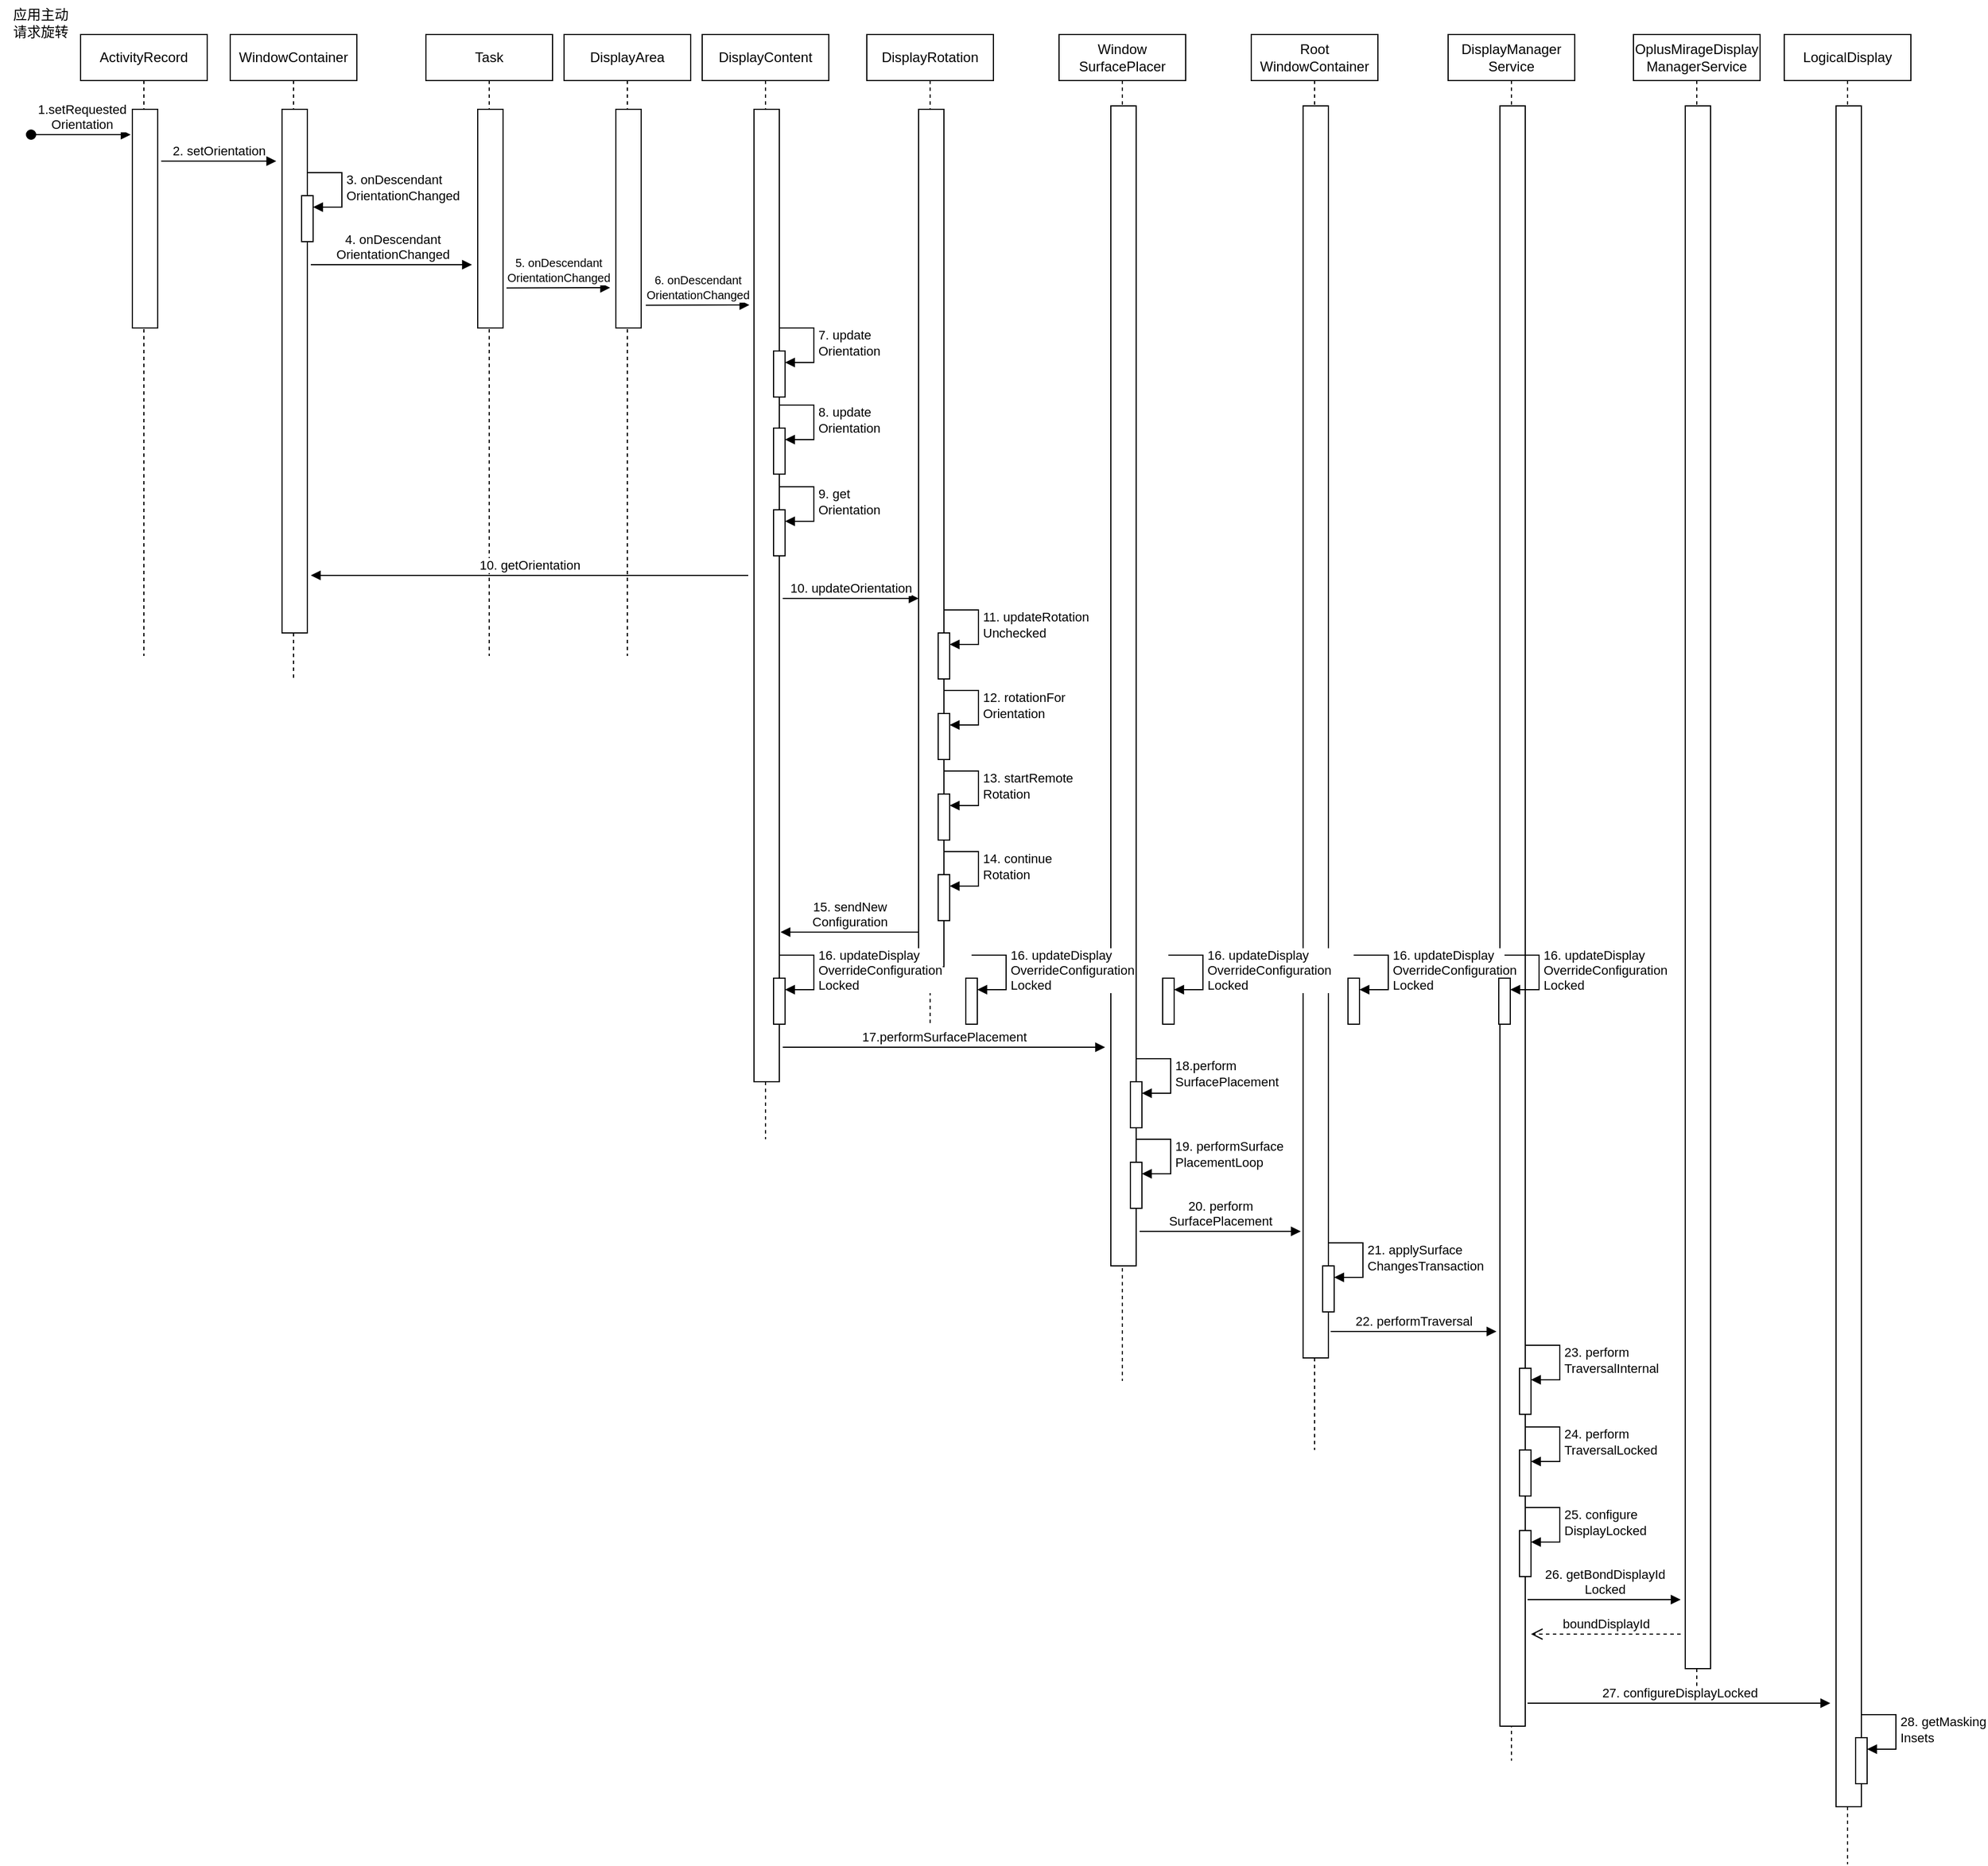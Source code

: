 <mxfile version="21.1.4" type="github">
  <diagram name="第 1 页" id="57kdDWtFS_ZoskgRK_DC">
    <mxGraphModel dx="811" dy="450" grid="1" gridSize="10" guides="1" tooltips="1" connect="1" arrows="1" fold="1" page="1" pageScale="1" pageWidth="827" pageHeight="1169" math="0" shadow="0">
      <root>
        <mxCell id="0" />
        <mxCell id="1" parent="0" />
        <mxCell id="eUDPr7Cqio48zAzTeAPv-1" value="ActivityRecord" style="shape=umlLifeline;perimeter=lifelinePerimeter;whiteSpace=wrap;html=1;container=0;dropTarget=0;collapsible=0;recursiveResize=0;outlineConnect=0;portConstraint=eastwest;newEdgeStyle={&quot;edgeStyle&quot;:&quot;elbowEdgeStyle&quot;,&quot;elbow&quot;:&quot;vertical&quot;,&quot;curved&quot;:0,&quot;rounded&quot;:0};" vertex="1" parent="1">
          <mxGeometry x="70" y="30" width="110" height="540" as="geometry" />
        </mxCell>
        <mxCell id="eUDPr7Cqio48zAzTeAPv-2" value="" style="html=1;points=[];perimeter=orthogonalPerimeter;outlineConnect=0;targetShapes=umlLifeline;portConstraint=eastwest;newEdgeStyle={&quot;edgeStyle&quot;:&quot;elbowEdgeStyle&quot;,&quot;elbow&quot;:&quot;vertical&quot;,&quot;curved&quot;:0,&quot;rounded&quot;:0};" vertex="1" parent="eUDPr7Cqio48zAzTeAPv-1">
          <mxGeometry x="45" y="65" width="22" height="190" as="geometry" />
        </mxCell>
        <mxCell id="eUDPr7Cqio48zAzTeAPv-3" value="1.setRequested&lt;br&gt;Orientation" style="html=1;verticalAlign=bottom;startArrow=oval;endArrow=block;startSize=8;edgeStyle=elbowEdgeStyle;elbow=vertical;curved=0;rounded=0;" edge="1" parent="eUDPr7Cqio48zAzTeAPv-1">
          <mxGeometry relative="1" as="geometry">
            <mxPoint x="-43" y="87" as="sourcePoint" />
            <mxPoint x="43.5" y="87" as="targetPoint" />
          </mxGeometry>
        </mxCell>
        <mxCell id="eUDPr7Cqio48zAzTeAPv-6" value="应用主动&lt;br&gt;请求旋转" style="text;html=1;align=center;verticalAlign=middle;resizable=0;points=[];autosize=1;strokeColor=none;fillColor=none;" vertex="1" parent="1">
          <mxGeometry width="70" height="40" as="geometry" />
        </mxCell>
        <mxCell id="eUDPr7Cqio48zAzTeAPv-8" value="WindowContainer" style="shape=umlLifeline;perimeter=lifelinePerimeter;whiteSpace=wrap;html=1;container=0;dropTarget=0;collapsible=0;recursiveResize=0;outlineConnect=0;portConstraint=eastwest;newEdgeStyle={&quot;edgeStyle&quot;:&quot;elbowEdgeStyle&quot;,&quot;elbow&quot;:&quot;vertical&quot;,&quot;curved&quot;:0,&quot;rounded&quot;:0};" vertex="1" parent="1">
          <mxGeometry x="200" y="30" width="110" height="560" as="geometry" />
        </mxCell>
        <mxCell id="eUDPr7Cqio48zAzTeAPv-9" value="" style="html=1;points=[];perimeter=orthogonalPerimeter;outlineConnect=0;targetShapes=umlLifeline;portConstraint=eastwest;newEdgeStyle={&quot;edgeStyle&quot;:&quot;elbowEdgeStyle&quot;,&quot;elbow&quot;:&quot;vertical&quot;,&quot;curved&quot;:0,&quot;rounded&quot;:0};" vertex="1" parent="eUDPr7Cqio48zAzTeAPv-8">
          <mxGeometry x="45" y="65" width="22" height="455" as="geometry" />
        </mxCell>
        <mxCell id="eUDPr7Cqio48zAzTeAPv-13" value="" style="html=1;points=[];perimeter=orthogonalPerimeter;outlineConnect=0;targetShapes=umlLifeline;portConstraint=eastwest;newEdgeStyle={&quot;edgeStyle&quot;:&quot;elbowEdgeStyle&quot;,&quot;elbow&quot;:&quot;vertical&quot;,&quot;curved&quot;:0,&quot;rounded&quot;:0};" vertex="1" parent="eUDPr7Cqio48zAzTeAPv-8">
          <mxGeometry x="62" y="140" width="10" height="40" as="geometry" />
        </mxCell>
        <mxCell id="eUDPr7Cqio48zAzTeAPv-14" value="3. onDescendant&lt;br&gt;OrientationChanged" style="html=1;align=left;spacingLeft=2;endArrow=block;rounded=0;edgeStyle=orthogonalEdgeStyle;curved=0;rounded=0;" edge="1" target="eUDPr7Cqio48zAzTeAPv-13" parent="eUDPr7Cqio48zAzTeAPv-8">
          <mxGeometry relative="1" as="geometry">
            <mxPoint x="67" y="120" as="sourcePoint" />
            <Array as="points">
              <mxPoint x="97" y="150" />
            </Array>
          </mxGeometry>
        </mxCell>
        <mxCell id="eUDPr7Cqio48zAzTeAPv-11" value="2. setOrientation" style="html=1;verticalAlign=bottom;endArrow=block;edgeStyle=elbowEdgeStyle;elbow=vertical;curved=0;rounded=0;" edge="1" parent="1">
          <mxGeometry width="80" relative="1" as="geometry">
            <mxPoint x="140" y="140" as="sourcePoint" />
            <mxPoint x="240" y="140" as="targetPoint" />
            <mxPoint as="offset" />
          </mxGeometry>
        </mxCell>
        <mxCell id="eUDPr7Cqio48zAzTeAPv-15" value="Task" style="shape=umlLifeline;perimeter=lifelinePerimeter;whiteSpace=wrap;html=1;container=0;dropTarget=0;collapsible=0;recursiveResize=0;outlineConnect=0;portConstraint=eastwest;newEdgeStyle={&quot;edgeStyle&quot;:&quot;elbowEdgeStyle&quot;,&quot;elbow&quot;:&quot;vertical&quot;,&quot;curved&quot;:0,&quot;rounded&quot;:0};" vertex="1" parent="1">
          <mxGeometry x="370" y="30" width="110" height="540" as="geometry" />
        </mxCell>
        <mxCell id="eUDPr7Cqio48zAzTeAPv-16" value="" style="html=1;points=[];perimeter=orthogonalPerimeter;outlineConnect=0;targetShapes=umlLifeline;portConstraint=eastwest;newEdgeStyle={&quot;edgeStyle&quot;:&quot;elbowEdgeStyle&quot;,&quot;elbow&quot;:&quot;vertical&quot;,&quot;curved&quot;:0,&quot;rounded&quot;:0};" vertex="1" parent="eUDPr7Cqio48zAzTeAPv-15">
          <mxGeometry x="45" y="65" width="22" height="190" as="geometry" />
        </mxCell>
        <mxCell id="eUDPr7Cqio48zAzTeAPv-19" value="4. onDescendant&lt;br style=&quot;border-color: var(--border-color); text-align: left;&quot;&gt;&lt;span style=&quot;text-align: left;&quot;&gt;OrientationChanged&lt;/span&gt;" style="html=1;verticalAlign=bottom;endArrow=block;edgeStyle=elbowEdgeStyle;elbow=vertical;curved=0;rounded=0;" edge="1" parent="1">
          <mxGeometry x="0.005" width="80" relative="1" as="geometry">
            <mxPoint x="270" y="230" as="sourcePoint" />
            <mxPoint x="410" y="230" as="targetPoint" />
            <mxPoint as="offset" />
          </mxGeometry>
        </mxCell>
        <mxCell id="eUDPr7Cqio48zAzTeAPv-20" value="DisplayArea" style="shape=umlLifeline;perimeter=lifelinePerimeter;whiteSpace=wrap;html=1;container=0;dropTarget=0;collapsible=0;recursiveResize=0;outlineConnect=0;portConstraint=eastwest;newEdgeStyle={&quot;edgeStyle&quot;:&quot;elbowEdgeStyle&quot;,&quot;elbow&quot;:&quot;vertical&quot;,&quot;curved&quot;:0,&quot;rounded&quot;:0};" vertex="1" parent="1">
          <mxGeometry x="490" y="30" width="110" height="540" as="geometry" />
        </mxCell>
        <mxCell id="eUDPr7Cqio48zAzTeAPv-21" value="" style="html=1;points=[];perimeter=orthogonalPerimeter;outlineConnect=0;targetShapes=umlLifeline;portConstraint=eastwest;newEdgeStyle={&quot;edgeStyle&quot;:&quot;elbowEdgeStyle&quot;,&quot;elbow&quot;:&quot;vertical&quot;,&quot;curved&quot;:0,&quot;rounded&quot;:0};" vertex="1" parent="eUDPr7Cqio48zAzTeAPv-20">
          <mxGeometry x="45" y="65" width="22" height="190" as="geometry" />
        </mxCell>
        <mxCell id="eUDPr7Cqio48zAzTeAPv-22" value="&lt;font style=&quot;font-size: 10px;&quot;&gt;5. onDescendant&lt;br style=&quot;border-color: var(--border-color); text-align: left;&quot;&gt;&lt;span style=&quot;text-align: left;&quot;&gt;OrientationChanged&lt;/span&gt;&lt;/font&gt;" style="html=1;verticalAlign=bottom;endArrow=block;edgeStyle=elbowEdgeStyle;elbow=vertical;curved=0;rounded=0;" edge="1" parent="1">
          <mxGeometry x="0.009" width="80" relative="1" as="geometry">
            <mxPoint x="440" y="250.24" as="sourcePoint" />
            <mxPoint x="530" y="250" as="targetPoint" />
            <mxPoint as="offset" />
          </mxGeometry>
        </mxCell>
        <mxCell id="eUDPr7Cqio48zAzTeAPv-23" value="DisplayContent" style="shape=umlLifeline;perimeter=lifelinePerimeter;whiteSpace=wrap;html=1;container=0;dropTarget=0;collapsible=0;recursiveResize=0;outlineConnect=0;portConstraint=eastwest;newEdgeStyle={&quot;edgeStyle&quot;:&quot;elbowEdgeStyle&quot;,&quot;elbow&quot;:&quot;vertical&quot;,&quot;curved&quot;:0,&quot;rounded&quot;:0};participant=label;" vertex="1" parent="1">
          <mxGeometry x="610" y="30" width="110" height="960" as="geometry" />
        </mxCell>
        <mxCell id="eUDPr7Cqio48zAzTeAPv-24" value="" style="html=1;points=[];perimeter=orthogonalPerimeter;outlineConnect=0;targetShapes=umlLifeline;portConstraint=eastwest;newEdgeStyle={&quot;edgeStyle&quot;:&quot;elbowEdgeStyle&quot;,&quot;elbow&quot;:&quot;vertical&quot;,&quot;curved&quot;:0,&quot;rounded&quot;:0};" vertex="1" parent="eUDPr7Cqio48zAzTeAPv-23">
          <mxGeometry x="45" y="65" width="22" height="845" as="geometry" />
        </mxCell>
        <mxCell id="eUDPr7Cqio48zAzTeAPv-27" value="" style="html=1;points=[];perimeter=orthogonalPerimeter;outlineConnect=0;targetShapes=umlLifeline;portConstraint=eastwest;newEdgeStyle={&quot;edgeStyle&quot;:&quot;elbowEdgeStyle&quot;,&quot;elbow&quot;:&quot;vertical&quot;,&quot;curved&quot;:0,&quot;rounded&quot;:0};" vertex="1" parent="eUDPr7Cqio48zAzTeAPv-23">
          <mxGeometry x="62" y="275" width="10" height="40" as="geometry" />
        </mxCell>
        <mxCell id="eUDPr7Cqio48zAzTeAPv-28" value="7. update&lt;br&gt;Orientation" style="html=1;align=left;spacingLeft=2;endArrow=block;rounded=0;edgeStyle=orthogonalEdgeStyle;curved=0;rounded=0;" edge="1" target="eUDPr7Cqio48zAzTeAPv-27" parent="eUDPr7Cqio48zAzTeAPv-23">
          <mxGeometry relative="1" as="geometry">
            <mxPoint x="67" y="255" as="sourcePoint" />
            <Array as="points">
              <mxPoint x="97" y="285" />
            </Array>
          </mxGeometry>
        </mxCell>
        <mxCell id="eUDPr7Cqio48zAzTeAPv-29" value="" style="html=1;points=[];perimeter=orthogonalPerimeter;outlineConnect=0;targetShapes=umlLifeline;portConstraint=eastwest;newEdgeStyle={&quot;edgeStyle&quot;:&quot;elbowEdgeStyle&quot;,&quot;elbow&quot;:&quot;vertical&quot;,&quot;curved&quot;:0,&quot;rounded&quot;:0};" vertex="1" parent="eUDPr7Cqio48zAzTeAPv-23">
          <mxGeometry x="62" y="342" width="10" height="40" as="geometry" />
        </mxCell>
        <mxCell id="eUDPr7Cqio48zAzTeAPv-30" value="8. update&lt;br&gt;Orientation" style="html=1;align=left;spacingLeft=2;endArrow=block;rounded=0;edgeStyle=orthogonalEdgeStyle;curved=0;rounded=0;" edge="1" target="eUDPr7Cqio48zAzTeAPv-29" parent="eUDPr7Cqio48zAzTeAPv-23">
          <mxGeometry relative="1" as="geometry">
            <mxPoint x="67" y="322" as="sourcePoint" />
            <Array as="points">
              <mxPoint x="97" y="352" />
            </Array>
          </mxGeometry>
        </mxCell>
        <mxCell id="eUDPr7Cqio48zAzTeAPv-31" value="" style="html=1;points=[];perimeter=orthogonalPerimeter;outlineConnect=0;targetShapes=umlLifeline;portConstraint=eastwest;newEdgeStyle={&quot;edgeStyle&quot;:&quot;elbowEdgeStyle&quot;,&quot;elbow&quot;:&quot;vertical&quot;,&quot;curved&quot;:0,&quot;rounded&quot;:0};" vertex="1" parent="eUDPr7Cqio48zAzTeAPv-23">
          <mxGeometry x="62" y="413" width="10" height="40" as="geometry" />
        </mxCell>
        <mxCell id="eUDPr7Cqio48zAzTeAPv-32" value="9. get&lt;br&gt;Orientation" style="html=1;align=left;spacingLeft=2;endArrow=block;rounded=0;edgeStyle=orthogonalEdgeStyle;curved=0;rounded=0;" edge="1" target="eUDPr7Cqio48zAzTeAPv-31" parent="eUDPr7Cqio48zAzTeAPv-23">
          <mxGeometry relative="1" as="geometry">
            <mxPoint x="67" y="393" as="sourcePoint" />
            <Array as="points">
              <mxPoint x="97" y="423" />
            </Array>
          </mxGeometry>
        </mxCell>
        <mxCell id="eUDPr7Cqio48zAzTeAPv-25" value="&lt;font style=&quot;font-size: 10px;&quot;&gt;6. onDescendant&lt;br style=&quot;border-color: var(--border-color); text-align: left;&quot;&gt;&lt;span style=&quot;text-align: left;&quot;&gt;OrientationChanged&lt;/span&gt;&lt;/font&gt;" style="html=1;verticalAlign=bottom;endArrow=block;edgeStyle=elbowEdgeStyle;elbow=vertical;curved=0;rounded=0;" edge="1" parent="1">
          <mxGeometry x="0.012" width="80" relative="1" as="geometry">
            <mxPoint x="561" y="265.24" as="sourcePoint" />
            <mxPoint x="651" y="265" as="targetPoint" />
            <mxPoint as="offset" />
          </mxGeometry>
        </mxCell>
        <mxCell id="eUDPr7Cqio48zAzTeAPv-33" value="10. getOrientation" style="html=1;verticalAlign=bottom;endArrow=block;edgeStyle=elbowEdgeStyle;elbow=vertical;curved=0;rounded=0;" edge="1" parent="1">
          <mxGeometry width="80" relative="1" as="geometry">
            <mxPoint x="650" y="500" as="sourcePoint" />
            <mxPoint x="270" y="500" as="targetPoint" />
            <mxPoint as="offset" />
          </mxGeometry>
        </mxCell>
        <mxCell id="eUDPr7Cqio48zAzTeAPv-34" value="DisplayRotation" style="shape=umlLifeline;perimeter=lifelinePerimeter;whiteSpace=wrap;html=1;container=0;dropTarget=0;collapsible=0;recursiveResize=0;outlineConnect=0;portConstraint=eastwest;newEdgeStyle={&quot;edgeStyle&quot;:&quot;elbowEdgeStyle&quot;,&quot;elbow&quot;:&quot;vertical&quot;,&quot;curved&quot;:0,&quot;rounded&quot;:0};participant=label;" vertex="1" parent="1">
          <mxGeometry x="753" y="30" width="110" height="860" as="geometry" />
        </mxCell>
        <mxCell id="eUDPr7Cqio48zAzTeAPv-35" value="" style="html=1;points=[];perimeter=orthogonalPerimeter;outlineConnect=0;targetShapes=umlLifeline;portConstraint=eastwest;newEdgeStyle={&quot;edgeStyle&quot;:&quot;elbowEdgeStyle&quot;,&quot;elbow&quot;:&quot;vertical&quot;,&quot;curved&quot;:0,&quot;rounded&quot;:0};" vertex="1" parent="eUDPr7Cqio48zAzTeAPv-34">
          <mxGeometry x="45" y="65" width="22" height="745" as="geometry" />
        </mxCell>
        <mxCell id="eUDPr7Cqio48zAzTeAPv-44" value="" style="html=1;points=[];perimeter=orthogonalPerimeter;outlineConnect=0;targetShapes=umlLifeline;portConstraint=eastwest;newEdgeStyle={&quot;edgeStyle&quot;:&quot;elbowEdgeStyle&quot;,&quot;elbow&quot;:&quot;vertical&quot;,&quot;curved&quot;:0,&quot;rounded&quot;:0};" vertex="1" parent="eUDPr7Cqio48zAzTeAPv-34">
          <mxGeometry x="62" y="520" width="10" height="40" as="geometry" />
        </mxCell>
        <mxCell id="eUDPr7Cqio48zAzTeAPv-45" value="11. updateRotation&lt;br&gt;Unchecked" style="html=1;align=left;spacingLeft=2;endArrow=block;rounded=0;edgeStyle=orthogonalEdgeStyle;curved=0;rounded=0;" edge="1" target="eUDPr7Cqio48zAzTeAPv-44" parent="eUDPr7Cqio48zAzTeAPv-34">
          <mxGeometry relative="1" as="geometry">
            <mxPoint x="67" y="500" as="sourcePoint" />
            <Array as="points">
              <mxPoint x="97" y="530" />
            </Array>
          </mxGeometry>
        </mxCell>
        <mxCell id="eUDPr7Cqio48zAzTeAPv-46" value="" style="html=1;points=[];perimeter=orthogonalPerimeter;outlineConnect=0;targetShapes=umlLifeline;portConstraint=eastwest;newEdgeStyle={&quot;edgeStyle&quot;:&quot;elbowEdgeStyle&quot;,&quot;elbow&quot;:&quot;vertical&quot;,&quot;curved&quot;:0,&quot;rounded&quot;:0};" vertex="1" parent="eUDPr7Cqio48zAzTeAPv-34">
          <mxGeometry x="62" y="590" width="10" height="40" as="geometry" />
        </mxCell>
        <mxCell id="eUDPr7Cqio48zAzTeAPv-47" value="12. rotationFor&lt;br&gt;Orientation" style="html=1;align=left;spacingLeft=2;endArrow=block;rounded=0;edgeStyle=orthogonalEdgeStyle;curved=0;rounded=0;" edge="1" target="eUDPr7Cqio48zAzTeAPv-46" parent="eUDPr7Cqio48zAzTeAPv-34">
          <mxGeometry relative="1" as="geometry">
            <mxPoint x="67" y="570" as="sourcePoint" />
            <Array as="points">
              <mxPoint x="97" y="600" />
            </Array>
          </mxGeometry>
        </mxCell>
        <mxCell id="eUDPr7Cqio48zAzTeAPv-48" value="" style="html=1;points=[];perimeter=orthogonalPerimeter;outlineConnect=0;targetShapes=umlLifeline;portConstraint=eastwest;newEdgeStyle={&quot;edgeStyle&quot;:&quot;elbowEdgeStyle&quot;,&quot;elbow&quot;:&quot;vertical&quot;,&quot;curved&quot;:0,&quot;rounded&quot;:0};" vertex="1" parent="eUDPr7Cqio48zAzTeAPv-34">
          <mxGeometry x="62" y="660" width="10" height="40" as="geometry" />
        </mxCell>
        <mxCell id="eUDPr7Cqio48zAzTeAPv-49" value="13. startRemote&lt;br&gt;Rotation" style="html=1;align=left;spacingLeft=2;endArrow=block;rounded=0;edgeStyle=orthogonalEdgeStyle;curved=0;rounded=0;" edge="1" target="eUDPr7Cqio48zAzTeAPv-48" parent="eUDPr7Cqio48zAzTeAPv-34">
          <mxGeometry relative="1" as="geometry">
            <mxPoint x="67" y="640" as="sourcePoint" />
            <Array as="points">
              <mxPoint x="97" y="670" />
            </Array>
          </mxGeometry>
        </mxCell>
        <mxCell id="eUDPr7Cqio48zAzTeAPv-50" value="" style="html=1;points=[];perimeter=orthogonalPerimeter;outlineConnect=0;targetShapes=umlLifeline;portConstraint=eastwest;newEdgeStyle={&quot;edgeStyle&quot;:&quot;elbowEdgeStyle&quot;,&quot;elbow&quot;:&quot;vertical&quot;,&quot;curved&quot;:0,&quot;rounded&quot;:0};" vertex="1" parent="eUDPr7Cqio48zAzTeAPv-34">
          <mxGeometry x="62" y="730" width="10" height="40" as="geometry" />
        </mxCell>
        <mxCell id="eUDPr7Cqio48zAzTeAPv-51" value="14. continue&lt;br&gt;Rotation" style="html=1;align=left;spacingLeft=2;endArrow=block;rounded=0;edgeStyle=orthogonalEdgeStyle;curved=0;rounded=0;" edge="1" target="eUDPr7Cqio48zAzTeAPv-50" parent="eUDPr7Cqio48zAzTeAPv-34">
          <mxGeometry relative="1" as="geometry">
            <mxPoint x="67" y="710" as="sourcePoint" />
            <Array as="points">
              <mxPoint x="97" y="740" />
            </Array>
          </mxGeometry>
        </mxCell>
        <mxCell id="eUDPr7Cqio48zAzTeAPv-43" value="10. updateOrientation" style="html=1;verticalAlign=bottom;endArrow=block;edgeStyle=elbowEdgeStyle;elbow=vertical;curved=0;rounded=0;" edge="1" parent="1" target="eUDPr7Cqio48zAzTeAPv-35">
          <mxGeometry width="80" relative="1" as="geometry">
            <mxPoint x="680" y="520" as="sourcePoint" />
            <mxPoint x="790" y="520" as="targetPoint" />
          </mxGeometry>
        </mxCell>
        <mxCell id="eUDPr7Cqio48zAzTeAPv-52" value="Window&lt;br&gt;SurfacePlacer" style="shape=umlLifeline;perimeter=lifelinePerimeter;whiteSpace=wrap;html=1;container=0;dropTarget=0;collapsible=0;recursiveResize=0;outlineConnect=0;portConstraint=eastwest;newEdgeStyle={&quot;edgeStyle&quot;:&quot;elbowEdgeStyle&quot;,&quot;elbow&quot;:&quot;vertical&quot;,&quot;curved&quot;:0,&quot;rounded&quot;:0};" vertex="1" parent="1">
          <mxGeometry x="920" y="30" width="110" height="1170" as="geometry" />
        </mxCell>
        <mxCell id="eUDPr7Cqio48zAzTeAPv-53" value="" style="html=1;points=[];perimeter=orthogonalPerimeter;outlineConnect=0;targetShapes=umlLifeline;portConstraint=eastwest;newEdgeStyle={&quot;edgeStyle&quot;:&quot;elbowEdgeStyle&quot;,&quot;elbow&quot;:&quot;vertical&quot;,&quot;curved&quot;:0,&quot;rounded&quot;:0};" vertex="1" parent="eUDPr7Cqio48zAzTeAPv-52">
          <mxGeometry x="45" y="62" width="22" height="1008" as="geometry" />
        </mxCell>
        <mxCell id="eUDPr7Cqio48zAzTeAPv-55" value="" style="html=1;points=[];perimeter=orthogonalPerimeter;outlineConnect=0;targetShapes=umlLifeline;portConstraint=eastwest;newEdgeStyle={&quot;edgeStyle&quot;:&quot;elbowEdgeStyle&quot;,&quot;elbow&quot;:&quot;vertical&quot;,&quot;curved&quot;:0,&quot;rounded&quot;:0};" vertex="1" parent="eUDPr7Cqio48zAzTeAPv-52">
          <mxGeometry x="-248" y="820" width="10" height="40" as="geometry" />
        </mxCell>
        <mxCell id="eUDPr7Cqio48zAzTeAPv-56" value="16. updateDisplay&lt;br&gt;OverrideConfiguration&lt;br&gt;Locked" style="html=1;align=left;spacingLeft=2;endArrow=block;rounded=0;edgeStyle=orthogonalEdgeStyle;curved=0;rounded=0;" edge="1" target="eUDPr7Cqio48zAzTeAPv-55" parent="eUDPr7Cqio48zAzTeAPv-52">
          <mxGeometry relative="1" as="geometry">
            <mxPoint x="-243" y="800" as="sourcePoint" />
            <Array as="points">
              <mxPoint x="-213" y="830" />
            </Array>
          </mxGeometry>
        </mxCell>
        <mxCell id="eUDPr7Cqio48zAzTeAPv-58" value="" style="html=1;points=[];perimeter=orthogonalPerimeter;outlineConnect=0;targetShapes=umlLifeline;portConstraint=eastwest;newEdgeStyle={&quot;edgeStyle&quot;:&quot;elbowEdgeStyle&quot;,&quot;elbow&quot;:&quot;vertical&quot;,&quot;curved&quot;:0,&quot;rounded&quot;:0};" vertex="1" parent="eUDPr7Cqio48zAzTeAPv-52">
          <mxGeometry x="62" y="910" width="10" height="40" as="geometry" />
        </mxCell>
        <mxCell id="eUDPr7Cqio48zAzTeAPv-59" value="18.perform&lt;br&gt;SurfacePlacement" style="html=1;align=left;spacingLeft=2;endArrow=block;rounded=0;edgeStyle=orthogonalEdgeStyle;curved=0;rounded=0;" edge="1" target="eUDPr7Cqio48zAzTeAPv-58" parent="eUDPr7Cqio48zAzTeAPv-52">
          <mxGeometry relative="1" as="geometry">
            <mxPoint x="67" y="890" as="sourcePoint" />
            <Array as="points">
              <mxPoint x="97" y="920" />
            </Array>
          </mxGeometry>
        </mxCell>
        <mxCell id="eUDPr7Cqio48zAzTeAPv-60" value="" style="html=1;points=[];perimeter=orthogonalPerimeter;outlineConnect=0;targetShapes=umlLifeline;portConstraint=eastwest;newEdgeStyle={&quot;edgeStyle&quot;:&quot;elbowEdgeStyle&quot;,&quot;elbow&quot;:&quot;vertical&quot;,&quot;curved&quot;:0,&quot;rounded&quot;:0};" vertex="1" parent="eUDPr7Cqio48zAzTeAPv-52">
          <mxGeometry x="62" y="980" width="10" height="40" as="geometry" />
        </mxCell>
        <mxCell id="eUDPr7Cqio48zAzTeAPv-61" value="19. performSurface&lt;br&gt;PlacementLoop" style="html=1;align=left;spacingLeft=2;endArrow=block;rounded=0;edgeStyle=orthogonalEdgeStyle;curved=0;rounded=0;" edge="1" target="eUDPr7Cqio48zAzTeAPv-60" parent="eUDPr7Cqio48zAzTeAPv-52">
          <mxGeometry relative="1" as="geometry">
            <mxPoint x="67" y="960" as="sourcePoint" />
            <Array as="points">
              <mxPoint x="97" y="990" />
            </Array>
          </mxGeometry>
        </mxCell>
        <mxCell id="eUDPr7Cqio48zAzTeAPv-54" value="15. sendNew&lt;br&gt;Configuration" style="html=1;verticalAlign=bottom;endArrow=block;edgeStyle=elbowEdgeStyle;elbow=vertical;curved=0;rounded=0;" edge="1" parent="1">
          <mxGeometry width="80" relative="1" as="geometry">
            <mxPoint x="798" y="810" as="sourcePoint" />
            <mxPoint x="678" y="810" as="targetPoint" />
          </mxGeometry>
        </mxCell>
        <mxCell id="eUDPr7Cqio48zAzTeAPv-57" value="17.performSurfacePlacement" style="html=1;verticalAlign=bottom;endArrow=block;edgeStyle=elbowEdgeStyle;elbow=vertical;curved=0;rounded=0;" edge="1" parent="1">
          <mxGeometry width="80" relative="1" as="geometry">
            <mxPoint x="680" y="910" as="sourcePoint" />
            <mxPoint x="960" y="910" as="targetPoint" />
          </mxGeometry>
        </mxCell>
        <mxCell id="eUDPr7Cqio48zAzTeAPv-62" value="Root&lt;br&gt;WindowContainer" style="shape=umlLifeline;perimeter=lifelinePerimeter;whiteSpace=wrap;html=1;container=0;dropTarget=0;collapsible=0;recursiveResize=0;outlineConnect=0;portConstraint=eastwest;newEdgeStyle={&quot;edgeStyle&quot;:&quot;elbowEdgeStyle&quot;,&quot;elbow&quot;:&quot;vertical&quot;,&quot;curved&quot;:0,&quot;rounded&quot;:0};" vertex="1" parent="1">
          <mxGeometry x="1087" y="30" width="110" height="1230" as="geometry" />
        </mxCell>
        <mxCell id="eUDPr7Cqio48zAzTeAPv-63" value="" style="html=1;points=[];perimeter=orthogonalPerimeter;outlineConnect=0;targetShapes=umlLifeline;portConstraint=eastwest;newEdgeStyle={&quot;edgeStyle&quot;:&quot;elbowEdgeStyle&quot;,&quot;elbow&quot;:&quot;vertical&quot;,&quot;curved&quot;:0,&quot;rounded&quot;:0};" vertex="1" parent="eUDPr7Cqio48zAzTeAPv-62">
          <mxGeometry x="45" y="62" width="22" height="1088" as="geometry" />
        </mxCell>
        <mxCell id="eUDPr7Cqio48zAzTeAPv-64" value="" style="html=1;points=[];perimeter=orthogonalPerimeter;outlineConnect=0;targetShapes=umlLifeline;portConstraint=eastwest;newEdgeStyle={&quot;edgeStyle&quot;:&quot;elbowEdgeStyle&quot;,&quot;elbow&quot;:&quot;vertical&quot;,&quot;curved&quot;:0,&quot;rounded&quot;:0};" vertex="1" parent="eUDPr7Cqio48zAzTeAPv-62">
          <mxGeometry x="-248" y="820" width="10" height="40" as="geometry" />
        </mxCell>
        <mxCell id="eUDPr7Cqio48zAzTeAPv-65" value="16. updateDisplay&lt;br&gt;OverrideConfiguration&lt;br&gt;Locked" style="html=1;align=left;spacingLeft=2;endArrow=block;rounded=0;edgeStyle=orthogonalEdgeStyle;curved=0;rounded=0;" edge="1" parent="eUDPr7Cqio48zAzTeAPv-62" target="eUDPr7Cqio48zAzTeAPv-64">
          <mxGeometry relative="1" as="geometry">
            <mxPoint x="-243" y="800" as="sourcePoint" />
            <Array as="points">
              <mxPoint x="-213" y="830" />
            </Array>
          </mxGeometry>
        </mxCell>
        <mxCell id="eUDPr7Cqio48zAzTeAPv-71" value="" style="html=1;points=[];perimeter=orthogonalPerimeter;outlineConnect=0;targetShapes=umlLifeline;portConstraint=eastwest;newEdgeStyle={&quot;edgeStyle&quot;:&quot;elbowEdgeStyle&quot;,&quot;elbow&quot;:&quot;vertical&quot;,&quot;curved&quot;:0,&quot;rounded&quot;:0};" vertex="1" parent="eUDPr7Cqio48zAzTeAPv-62">
          <mxGeometry x="62" y="1070" width="10" height="40" as="geometry" />
        </mxCell>
        <mxCell id="eUDPr7Cqio48zAzTeAPv-72" value="21. applySurface&lt;br&gt;ChangesTransaction" style="html=1;align=left;spacingLeft=2;endArrow=block;rounded=0;edgeStyle=orthogonalEdgeStyle;curved=0;rounded=0;" edge="1" target="eUDPr7Cqio48zAzTeAPv-71" parent="eUDPr7Cqio48zAzTeAPv-62">
          <mxGeometry relative="1" as="geometry">
            <mxPoint x="67" y="1050" as="sourcePoint" />
            <Array as="points">
              <mxPoint x="97" y="1080" />
            </Array>
          </mxGeometry>
        </mxCell>
        <mxCell id="eUDPr7Cqio48zAzTeAPv-70" value="20. perform&lt;br style=&quot;text-align: left;&quot;&gt;&lt;span style=&quot;text-align: left;&quot;&gt;SurfacePlacement&lt;/span&gt;" style="html=1;verticalAlign=bottom;endArrow=block;edgeStyle=elbowEdgeStyle;elbow=vertical;curved=0;rounded=0;" edge="1" parent="1">
          <mxGeometry width="80" relative="1" as="geometry">
            <mxPoint x="990" y="1070" as="sourcePoint" />
            <mxPoint x="1130" y="1070" as="targetPoint" />
          </mxGeometry>
        </mxCell>
        <mxCell id="eUDPr7Cqio48zAzTeAPv-73" value="DisplayManager&lt;br&gt;Service" style="shape=umlLifeline;perimeter=lifelinePerimeter;whiteSpace=wrap;html=1;container=0;dropTarget=0;collapsible=0;recursiveResize=0;outlineConnect=0;portConstraint=eastwest;newEdgeStyle={&quot;edgeStyle&quot;:&quot;elbowEdgeStyle&quot;,&quot;elbow&quot;:&quot;vertical&quot;,&quot;curved&quot;:0,&quot;rounded&quot;:0};" vertex="1" parent="1">
          <mxGeometry x="1258" y="30" width="110" height="1500" as="geometry" />
        </mxCell>
        <mxCell id="eUDPr7Cqio48zAzTeAPv-74" value="" style="html=1;points=[];perimeter=orthogonalPerimeter;outlineConnect=0;targetShapes=umlLifeline;portConstraint=eastwest;newEdgeStyle={&quot;edgeStyle&quot;:&quot;elbowEdgeStyle&quot;,&quot;elbow&quot;:&quot;vertical&quot;,&quot;curved&quot;:0,&quot;rounded&quot;:0};" vertex="1" parent="eUDPr7Cqio48zAzTeAPv-73">
          <mxGeometry x="45" y="62" width="22" height="1408" as="geometry" />
        </mxCell>
        <mxCell id="eUDPr7Cqio48zAzTeAPv-75" value="" style="html=1;points=[];perimeter=orthogonalPerimeter;outlineConnect=0;targetShapes=umlLifeline;portConstraint=eastwest;newEdgeStyle={&quot;edgeStyle&quot;:&quot;elbowEdgeStyle&quot;,&quot;elbow&quot;:&quot;vertical&quot;,&quot;curved&quot;:0,&quot;rounded&quot;:0};" vertex="1" parent="eUDPr7Cqio48zAzTeAPv-73">
          <mxGeometry x="-248" y="820" width="10" height="40" as="geometry" />
        </mxCell>
        <mxCell id="eUDPr7Cqio48zAzTeAPv-76" value="16. updateDisplay&lt;br&gt;OverrideConfiguration&lt;br&gt;Locked" style="html=1;align=left;spacingLeft=2;endArrow=block;rounded=0;edgeStyle=orthogonalEdgeStyle;curved=0;rounded=0;" edge="1" parent="eUDPr7Cqio48zAzTeAPv-73" target="eUDPr7Cqio48zAzTeAPv-75">
          <mxGeometry relative="1" as="geometry">
            <mxPoint x="-243" y="800" as="sourcePoint" />
            <Array as="points">
              <mxPoint x="-213" y="830" />
            </Array>
          </mxGeometry>
        </mxCell>
        <mxCell id="eUDPr7Cqio48zAzTeAPv-80" value="" style="html=1;points=[];perimeter=orthogonalPerimeter;outlineConnect=0;targetShapes=umlLifeline;portConstraint=eastwest;newEdgeStyle={&quot;edgeStyle&quot;:&quot;elbowEdgeStyle&quot;,&quot;elbow&quot;:&quot;vertical&quot;,&quot;curved&quot;:0,&quot;rounded&quot;:0};" vertex="1" parent="eUDPr7Cqio48zAzTeAPv-73">
          <mxGeometry x="62" y="1159" width="10" height="40" as="geometry" />
        </mxCell>
        <mxCell id="eUDPr7Cqio48zAzTeAPv-81" value="23. perform&lt;br&gt;TraversalInternal" style="html=1;align=left;spacingLeft=2;endArrow=block;rounded=0;edgeStyle=orthogonalEdgeStyle;curved=0;rounded=0;" edge="1" target="eUDPr7Cqio48zAzTeAPv-80" parent="eUDPr7Cqio48zAzTeAPv-73">
          <mxGeometry relative="1" as="geometry">
            <mxPoint x="67" y="1139" as="sourcePoint" />
            <Array as="points">
              <mxPoint x="97" y="1169" />
            </Array>
          </mxGeometry>
        </mxCell>
        <mxCell id="eUDPr7Cqio48zAzTeAPv-82" value="" style="html=1;points=[];perimeter=orthogonalPerimeter;outlineConnect=0;targetShapes=umlLifeline;portConstraint=eastwest;newEdgeStyle={&quot;edgeStyle&quot;:&quot;elbowEdgeStyle&quot;,&quot;elbow&quot;:&quot;vertical&quot;,&quot;curved&quot;:0,&quot;rounded&quot;:0};" vertex="1" parent="eUDPr7Cqio48zAzTeAPv-73">
          <mxGeometry x="62" y="1230" width="10" height="40" as="geometry" />
        </mxCell>
        <mxCell id="eUDPr7Cqio48zAzTeAPv-83" value="24. perform&lt;br&gt;TraversalLocked" style="html=1;align=left;spacingLeft=2;endArrow=block;rounded=0;edgeStyle=orthogonalEdgeStyle;curved=0;rounded=0;" edge="1" target="eUDPr7Cqio48zAzTeAPv-82" parent="eUDPr7Cqio48zAzTeAPv-73">
          <mxGeometry relative="1" as="geometry">
            <mxPoint x="67" y="1210" as="sourcePoint" />
            <Array as="points">
              <mxPoint x="97" y="1240" />
            </Array>
          </mxGeometry>
        </mxCell>
        <mxCell id="eUDPr7Cqio48zAzTeAPv-84" value="" style="html=1;points=[];perimeter=orthogonalPerimeter;outlineConnect=0;targetShapes=umlLifeline;portConstraint=eastwest;newEdgeStyle={&quot;edgeStyle&quot;:&quot;elbowEdgeStyle&quot;,&quot;elbow&quot;:&quot;vertical&quot;,&quot;curved&quot;:0,&quot;rounded&quot;:0};" vertex="1" parent="eUDPr7Cqio48zAzTeAPv-73">
          <mxGeometry x="62" y="1300" width="10" height="40" as="geometry" />
        </mxCell>
        <mxCell id="eUDPr7Cqio48zAzTeAPv-85" value="25. configure&lt;br&gt;DisplayLocked" style="html=1;align=left;spacingLeft=2;endArrow=block;rounded=0;edgeStyle=orthogonalEdgeStyle;curved=0;rounded=0;" edge="1" target="eUDPr7Cqio48zAzTeAPv-84" parent="eUDPr7Cqio48zAzTeAPv-73">
          <mxGeometry relative="1" as="geometry">
            <mxPoint x="67" y="1280" as="sourcePoint" />
            <Array as="points">
              <mxPoint x="97" y="1310" />
            </Array>
          </mxGeometry>
        </mxCell>
        <mxCell id="eUDPr7Cqio48zAzTeAPv-79" value="22. performTraversal" style="html=1;verticalAlign=bottom;endArrow=block;edgeStyle=elbowEdgeStyle;elbow=vertical;curved=0;rounded=0;" edge="1" parent="1">
          <mxGeometry width="80" relative="1" as="geometry">
            <mxPoint x="1156" y="1157" as="sourcePoint" />
            <mxPoint x="1300" y="1157" as="targetPoint" />
          </mxGeometry>
        </mxCell>
        <mxCell id="eUDPr7Cqio48zAzTeAPv-86" value="OplusMirageDisplay&lt;br&gt;ManagerService" style="shape=umlLifeline;perimeter=lifelinePerimeter;whiteSpace=wrap;html=1;container=0;dropTarget=0;collapsible=0;recursiveResize=0;outlineConnect=0;portConstraint=eastwest;newEdgeStyle={&quot;edgeStyle&quot;:&quot;elbowEdgeStyle&quot;,&quot;elbow&quot;:&quot;vertical&quot;,&quot;curved&quot;:0,&quot;rounded&quot;:0};" vertex="1" parent="1">
          <mxGeometry x="1419" y="30" width="110" height="1450" as="geometry" />
        </mxCell>
        <mxCell id="eUDPr7Cqio48zAzTeAPv-87" value="" style="html=1;points=[];perimeter=orthogonalPerimeter;outlineConnect=0;targetShapes=umlLifeline;portConstraint=eastwest;newEdgeStyle={&quot;edgeStyle&quot;:&quot;elbowEdgeStyle&quot;,&quot;elbow&quot;:&quot;vertical&quot;,&quot;curved&quot;:0,&quot;rounded&quot;:0};" vertex="1" parent="eUDPr7Cqio48zAzTeAPv-86">
          <mxGeometry x="45" y="62" width="22" height="1358" as="geometry" />
        </mxCell>
        <mxCell id="eUDPr7Cqio48zAzTeAPv-88" value="" style="html=1;points=[];perimeter=orthogonalPerimeter;outlineConnect=0;targetShapes=umlLifeline;portConstraint=eastwest;newEdgeStyle={&quot;edgeStyle&quot;:&quot;elbowEdgeStyle&quot;,&quot;elbow&quot;:&quot;vertical&quot;,&quot;curved&quot;:0,&quot;rounded&quot;:0};" vertex="1" parent="eUDPr7Cqio48zAzTeAPv-86">
          <mxGeometry x="-248" y="820" width="10" height="40" as="geometry" />
        </mxCell>
        <mxCell id="eUDPr7Cqio48zAzTeAPv-89" value="16. updateDisplay&lt;br&gt;OverrideConfiguration&lt;br&gt;Locked" style="html=1;align=left;spacingLeft=2;endArrow=block;rounded=0;edgeStyle=orthogonalEdgeStyle;curved=0;rounded=0;" edge="1" parent="eUDPr7Cqio48zAzTeAPv-86" target="eUDPr7Cqio48zAzTeAPv-88">
          <mxGeometry relative="1" as="geometry">
            <mxPoint x="-243" y="800" as="sourcePoint" />
            <Array as="points">
              <mxPoint x="-213" y="830" />
            </Array>
          </mxGeometry>
        </mxCell>
        <mxCell id="eUDPr7Cqio48zAzTeAPv-96" value="26. getBondDisplayId&lt;br&gt;Locked" style="html=1;verticalAlign=bottom;endArrow=block;edgeStyle=elbowEdgeStyle;elbow=vertical;curved=0;rounded=0;" edge="1" parent="1">
          <mxGeometry width="80" relative="1" as="geometry">
            <mxPoint x="1327" y="1390" as="sourcePoint" />
            <mxPoint x="1460" y="1390" as="targetPoint" />
          </mxGeometry>
        </mxCell>
        <mxCell id="eUDPr7Cqio48zAzTeAPv-97" value="boundDisplayId" style="html=1;verticalAlign=bottom;endArrow=open;dashed=1;endSize=8;edgeStyle=elbowEdgeStyle;elbow=vertical;curved=0;rounded=0;" edge="1" parent="1">
          <mxGeometry relative="1" as="geometry">
            <mxPoint x="1460" y="1420" as="sourcePoint" />
            <mxPoint x="1330" y="1420" as="targetPoint" />
          </mxGeometry>
        </mxCell>
        <mxCell id="eUDPr7Cqio48zAzTeAPv-98" value="LogicalDisplay" style="shape=umlLifeline;perimeter=lifelinePerimeter;whiteSpace=wrap;html=1;container=0;dropTarget=0;collapsible=0;recursiveResize=0;outlineConnect=0;portConstraint=eastwest;newEdgeStyle={&quot;edgeStyle&quot;:&quot;elbowEdgeStyle&quot;,&quot;elbow&quot;:&quot;vertical&quot;,&quot;curved&quot;:0,&quot;rounded&quot;:0};" vertex="1" parent="1">
          <mxGeometry x="1550" y="30" width="110" height="1590" as="geometry" />
        </mxCell>
        <mxCell id="eUDPr7Cqio48zAzTeAPv-99" value="" style="html=1;points=[];perimeter=orthogonalPerimeter;outlineConnect=0;targetShapes=umlLifeline;portConstraint=eastwest;newEdgeStyle={&quot;edgeStyle&quot;:&quot;elbowEdgeStyle&quot;,&quot;elbow&quot;:&quot;vertical&quot;,&quot;curved&quot;:0,&quot;rounded&quot;:0};" vertex="1" parent="eUDPr7Cqio48zAzTeAPv-98">
          <mxGeometry x="45" y="62" width="22" height="1478" as="geometry" />
        </mxCell>
        <mxCell id="eUDPr7Cqio48zAzTeAPv-100" value="" style="html=1;points=[];perimeter=orthogonalPerimeter;outlineConnect=0;targetShapes=umlLifeline;portConstraint=eastwest;newEdgeStyle={&quot;edgeStyle&quot;:&quot;elbowEdgeStyle&quot;,&quot;elbow&quot;:&quot;vertical&quot;,&quot;curved&quot;:0,&quot;rounded&quot;:0};" vertex="1" parent="eUDPr7Cqio48zAzTeAPv-98">
          <mxGeometry x="-248" y="820" width="10" height="40" as="geometry" />
        </mxCell>
        <mxCell id="eUDPr7Cqio48zAzTeAPv-101" value="16. updateDisplay&lt;br&gt;OverrideConfiguration&lt;br&gt;Locked" style="html=1;align=left;spacingLeft=2;endArrow=block;rounded=0;edgeStyle=orthogonalEdgeStyle;curved=0;rounded=0;" edge="1" parent="eUDPr7Cqio48zAzTeAPv-98" target="eUDPr7Cqio48zAzTeAPv-100">
          <mxGeometry relative="1" as="geometry">
            <mxPoint x="-243" y="800" as="sourcePoint" />
            <Array as="points">
              <mxPoint x="-213" y="830" />
            </Array>
          </mxGeometry>
        </mxCell>
        <mxCell id="eUDPr7Cqio48zAzTeAPv-103" value="" style="html=1;points=[];perimeter=orthogonalPerimeter;outlineConnect=0;targetShapes=umlLifeline;portConstraint=eastwest;newEdgeStyle={&quot;edgeStyle&quot;:&quot;elbowEdgeStyle&quot;,&quot;elbow&quot;:&quot;vertical&quot;,&quot;curved&quot;:0,&quot;rounded&quot;:0};" vertex="1" parent="eUDPr7Cqio48zAzTeAPv-98">
          <mxGeometry x="62" y="1480" width="10" height="40" as="geometry" />
        </mxCell>
        <mxCell id="eUDPr7Cqio48zAzTeAPv-104" value="28. getMasking&lt;br&gt;Insets" style="html=1;align=left;spacingLeft=2;endArrow=block;rounded=0;edgeStyle=orthogonalEdgeStyle;curved=0;rounded=0;" edge="1" target="eUDPr7Cqio48zAzTeAPv-103" parent="eUDPr7Cqio48zAzTeAPv-98">
          <mxGeometry relative="1" as="geometry">
            <mxPoint x="67" y="1460" as="sourcePoint" />
            <Array as="points">
              <mxPoint x="97" y="1490" />
            </Array>
          </mxGeometry>
        </mxCell>
        <mxCell id="eUDPr7Cqio48zAzTeAPv-102" value="27. configureDisplayLocked" style="html=1;verticalAlign=bottom;endArrow=block;edgeStyle=elbowEdgeStyle;elbow=vertical;curved=0;rounded=0;" edge="1" parent="1">
          <mxGeometry width="80" relative="1" as="geometry">
            <mxPoint x="1327" y="1480" as="sourcePoint" />
            <mxPoint x="1590" y="1480" as="targetPoint" />
          </mxGeometry>
        </mxCell>
      </root>
    </mxGraphModel>
  </diagram>
</mxfile>

